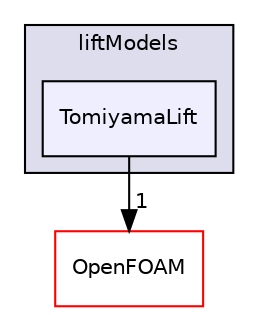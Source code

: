 digraph "src/phaseSystemModels/reactingEulerFoam/interfacialModels/liftModels/TomiyamaLift" {
  bgcolor=transparent;
  compound=true
  node [ fontsize="10", fontname="Helvetica"];
  edge [ labelfontsize="10", labelfontname="Helvetica"];
  subgraph clusterdir_c3ea6067216d306d4d27f65106c10f54 {
    graph [ bgcolor="#ddddee", pencolor="black", label="liftModels" fontname="Helvetica", fontsize="10", URL="dir_c3ea6067216d306d4d27f65106c10f54.html"]
  dir_3ed7d9dbc883194497ccc953bd0996fd [shape=box, label="TomiyamaLift", style="filled", fillcolor="#eeeeff", pencolor="black", URL="dir_3ed7d9dbc883194497ccc953bd0996fd.html"];
  }
  dir_c5473ff19b20e6ec4dfe5c310b3778a8 [shape=box label="OpenFOAM" color="red" URL="dir_c5473ff19b20e6ec4dfe5c310b3778a8.html"];
  dir_3ed7d9dbc883194497ccc953bd0996fd->dir_c5473ff19b20e6ec4dfe5c310b3778a8 [headlabel="1", labeldistance=1.5 headhref="dir_003140_002151.html"];
}

